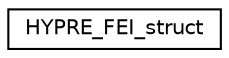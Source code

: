 digraph "Graphical Class Hierarchy"
{
 // LATEX_PDF_SIZE
  edge [fontname="Helvetica",fontsize="10",labelfontname="Helvetica",labelfontsize="10"];
  node [fontname="Helvetica",fontsize="10",shape=record];
  rankdir="LR";
  Node0 [label="HYPRE_FEI_struct",height=0.2,width=0.4,color="black", fillcolor="white", style="filled",URL="$struct_h_y_p_r_e___f_e_i__struct.html",tooltip=" "];
}
